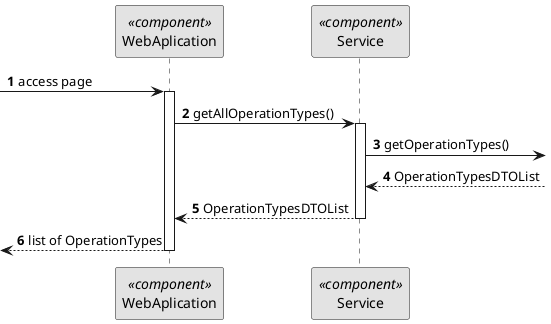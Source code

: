 @startuml 5.1.4
skinparam monochrome true
skinparam packageStyle rectangle
skinparam shadowing false

autonumber

participant "WebAplication" as FE <<component>>
participant "Service" as SERV <<component>>

 -> FE: access page
activate FE

FE -> SERV : getAllOperationTypes()
activate SERV


SERV -> : getOperationTypes()



SERV <-- : OperationTypesDTOList


SERV --> FE : OperationTypesDTOList
deactivate SERV

<-- FE : list of OperationTypes

deactivate FE




@enduml